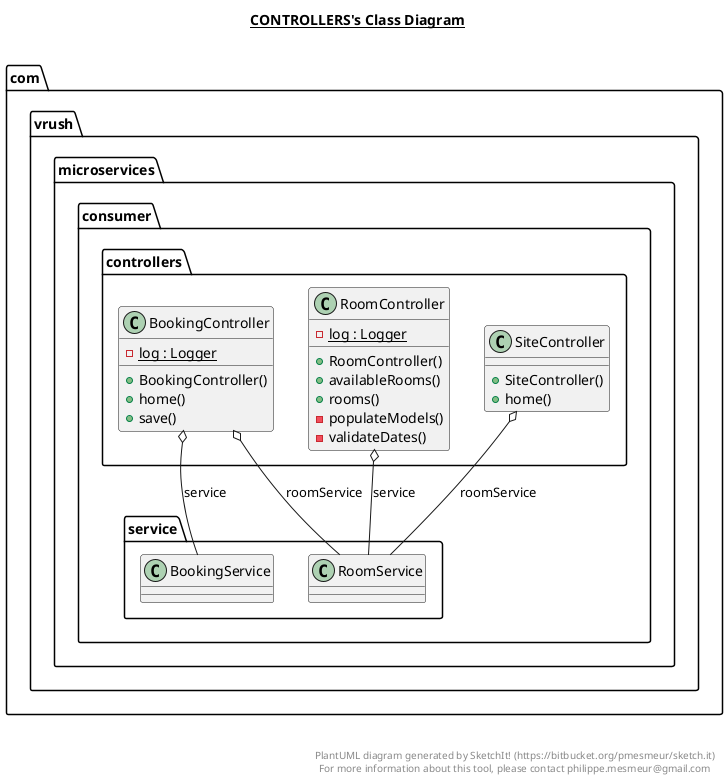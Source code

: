 @startuml

title __CONTROLLERS's Class Diagram__\n

  namespace com.vrush.microservices.consumer {
    namespace controllers {
      class com.vrush.microservices.consumer.controllers.BookingController {
          {static} - log : Logger
          + BookingController()
          + home()
          + save()
      }
    }
  }
  

  namespace com.vrush.microservices.consumer {
    namespace controllers {
      class com.vrush.microservices.consumer.controllers.RoomController {
          {static} - log : Logger
          + RoomController()
          + availableRooms()
          + rooms()
          - populateModels()
          - validateDates()
      }
    }
  }
  

  namespace com.vrush.microservices.consumer {
    namespace controllers {
      class com.vrush.microservices.consumer.controllers.SiteController {
          + SiteController()
          + home()
      }
    }
  }
  

  com.vrush.microservices.consumer.controllers.BookingController o-- com.vrush.microservices.consumer.service.RoomService : roomService
  com.vrush.microservices.consumer.controllers.BookingController o-- com.vrush.microservices.consumer.service.BookingService : service
  com.vrush.microservices.consumer.controllers.RoomController o-- com.vrush.microservices.consumer.service.RoomService : service
  com.vrush.microservices.consumer.controllers.SiteController o-- com.vrush.microservices.consumer.service.RoomService : roomService


right footer


PlantUML diagram generated by SketchIt! (https://bitbucket.org/pmesmeur/sketch.it)
For more information about this tool, please contact philippe.mesmeur@gmail.com
endfooter

@enduml

